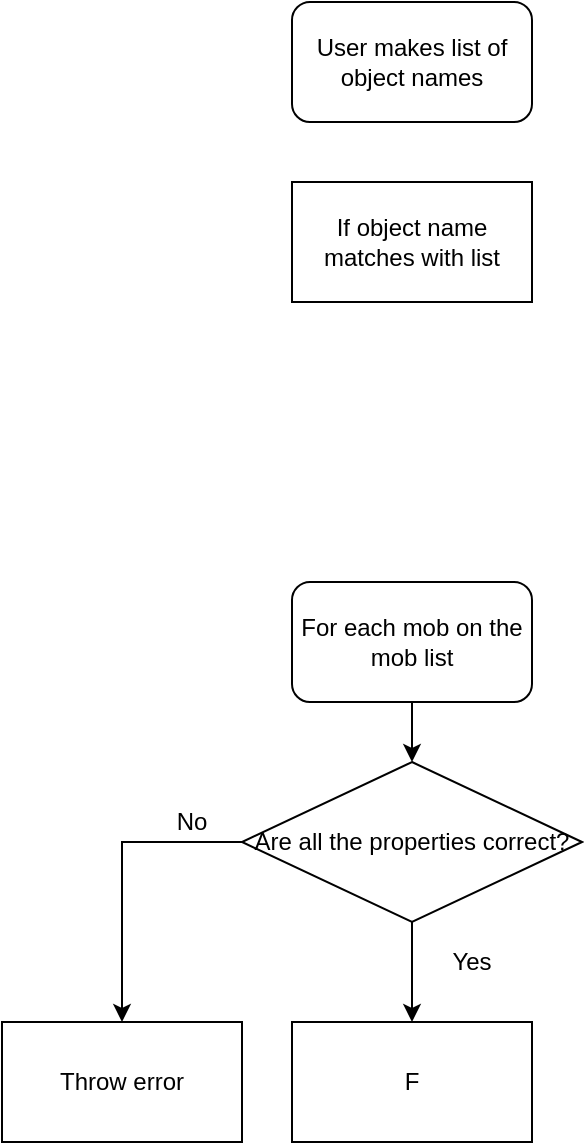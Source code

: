 <mxfile>
    <diagram id="apLHJex2gR6CP7d0cp4c" name="Page-1">
        <mxGraphModel dx="440" dy="808" grid="1" gridSize="10" guides="1" tooltips="1" connect="1" arrows="1" fold="1" page="1" pageScale="1" pageWidth="850" pageHeight="1100" math="0" shadow="0">
            <root>
                <mxCell id="0"/>
                <mxCell id="1" parent="0"/>
                <mxCell id="10" style="edgeStyle=orthogonalEdgeStyle;rounded=0;orthogonalLoop=1;jettySize=auto;html=1;" parent="1" source="2" target="3" edge="1">
                    <mxGeometry relative="1" as="geometry"/>
                </mxCell>
                <mxCell id="2" value="For each mob on the mob list" style="rounded=1;whiteSpace=wrap;html=1;" parent="1" vertex="1">
                    <mxGeometry x="205" y="320" width="120" height="60" as="geometry"/>
                </mxCell>
                <mxCell id="6" style="edgeStyle=orthogonalEdgeStyle;rounded=0;orthogonalLoop=1;jettySize=auto;html=1;" parent="1" source="3" target="5" edge="1">
                    <mxGeometry relative="1" as="geometry">
                        <Array as="points">
                            <mxPoint x="120" y="450"/>
                        </Array>
                    </mxGeometry>
                </mxCell>
                <mxCell id="7" style="edgeStyle=orthogonalEdgeStyle;rounded=0;orthogonalLoop=1;jettySize=auto;html=1;entryX=0.5;entryY=0;entryDx=0;entryDy=0;" parent="1" source="3" target="4" edge="1">
                    <mxGeometry relative="1" as="geometry"/>
                </mxCell>
                <mxCell id="3" value="Are all the properties correct?" style="rhombus;whiteSpace=wrap;html=1;" parent="1" vertex="1">
                    <mxGeometry x="180" y="410" width="170" height="80" as="geometry"/>
                </mxCell>
                <mxCell id="4" value="F" style="rounded=0;whiteSpace=wrap;html=1;" parent="1" vertex="1">
                    <mxGeometry x="205" y="540" width="120" height="60" as="geometry"/>
                </mxCell>
                <mxCell id="5" value="Throw error" style="rounded=0;whiteSpace=wrap;html=1;" parent="1" vertex="1">
                    <mxGeometry x="60" y="540" width="120" height="60" as="geometry"/>
                </mxCell>
                <mxCell id="8" value="No" style="text;html=1;strokeColor=none;fillColor=none;align=center;verticalAlign=middle;whiteSpace=wrap;rounded=0;" parent="1" vertex="1">
                    <mxGeometry x="135" y="430" width="40" height="20" as="geometry"/>
                </mxCell>
                <mxCell id="9" value="Yes" style="text;html=1;strokeColor=none;fillColor=none;align=center;verticalAlign=middle;whiteSpace=wrap;rounded=0;" parent="1" vertex="1">
                    <mxGeometry x="275" y="500" width="40" height="20" as="geometry"/>
                </mxCell>
                <mxCell id="11" value="User makes list of object names" style="rounded=1;whiteSpace=wrap;html=1;" parent="1" vertex="1">
                    <mxGeometry x="205" y="30" width="120" height="60" as="geometry"/>
                </mxCell>
                <mxCell id="13" value="If object name matches with list" style="rounded=0;whiteSpace=wrap;html=1;" parent="1" vertex="1">
                    <mxGeometry x="205" y="120" width="120" height="60" as="geometry"/>
                </mxCell>
            </root>
        </mxGraphModel>
    </diagram>
</mxfile>